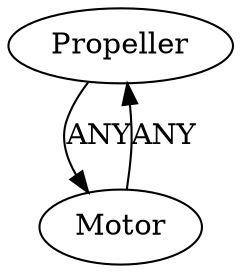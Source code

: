 /* Created by igraph 0.10.2 */
digraph {
  0 [
    instance=Propeller_instance_4
    label=Propeller
  ];
  1 [
    instance=Motor_instance_3
    label=Motor
  ];

  0 -> 1 [
    label=ANY
  ];
  1 -> 0 [
    label=ANY
  ];
}
